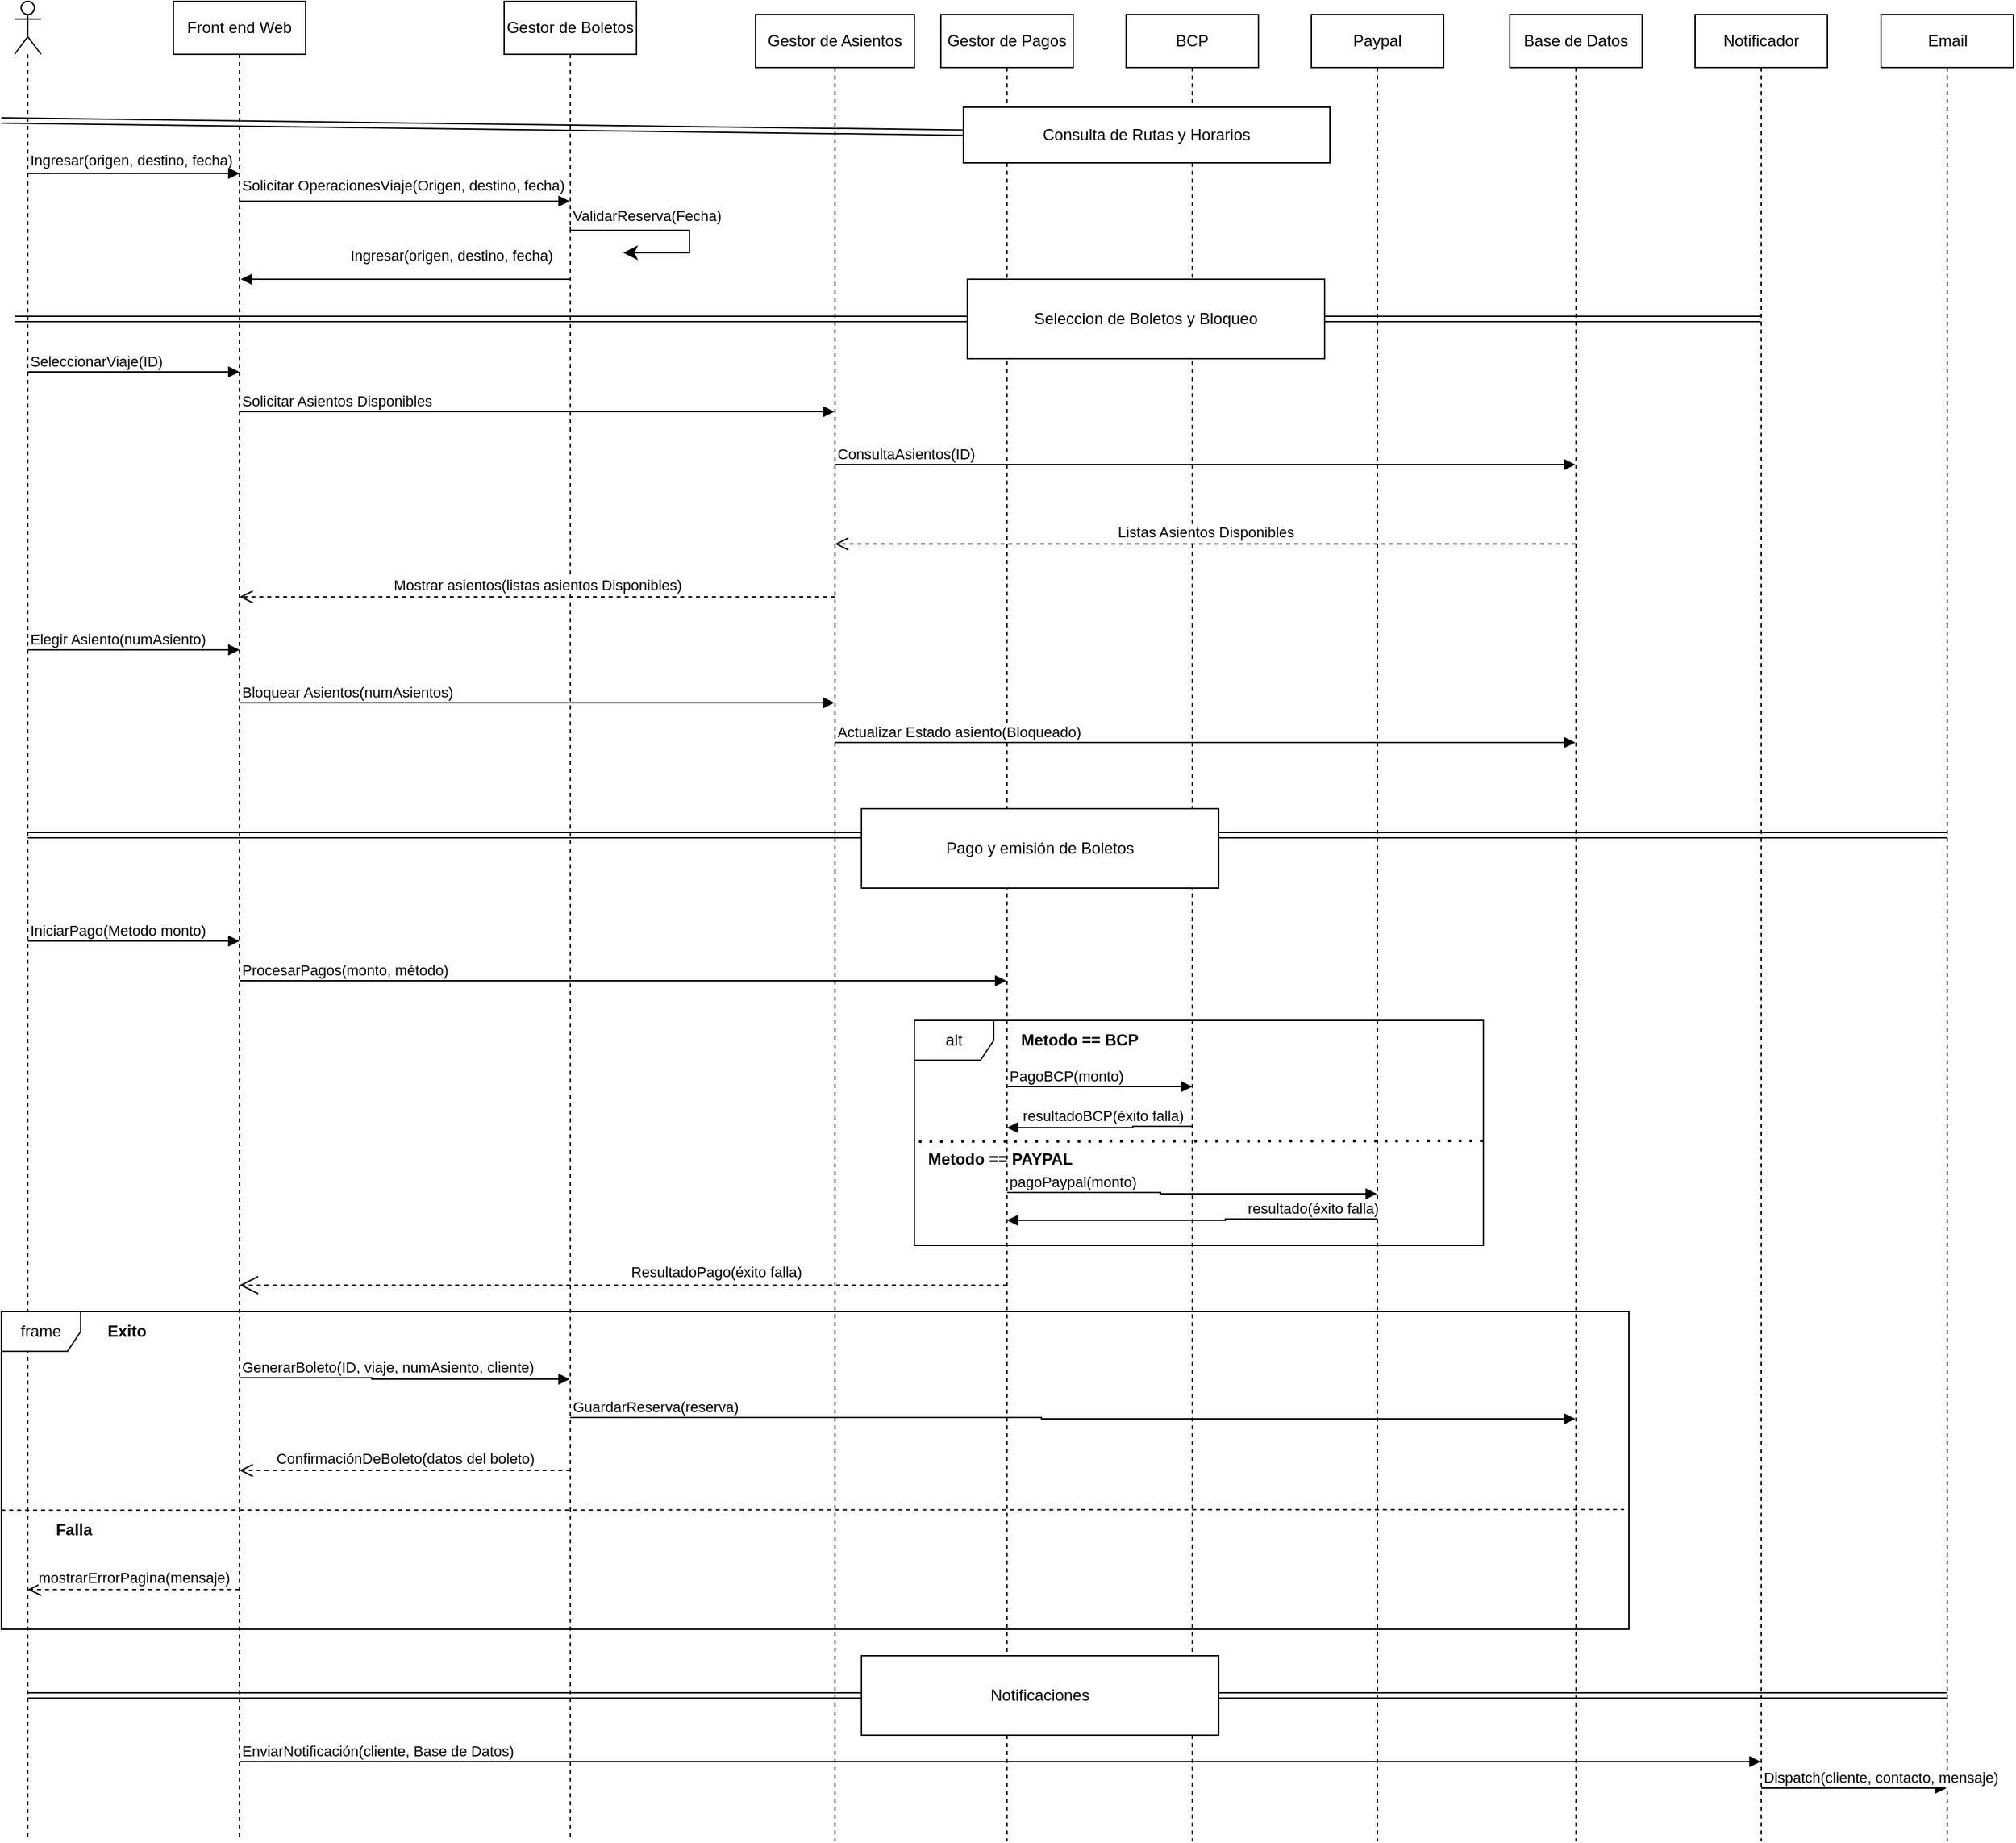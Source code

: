 <mxfile version="26.2.14">
  <diagram name="Página-1" id="z9J1to0jkRB5fT6mv8Q9">
    <mxGraphModel dx="1802" dy="988" grid="1" gridSize="10" guides="1" tooltips="1" connect="1" arrows="1" fold="1" page="1" pageScale="1" pageWidth="827" pageHeight="1169" math="0" shadow="0">
      <root>
        <mxCell id="0" />
        <mxCell id="1" parent="0" />
        <mxCell id="MYfeq3tIKZN9_xxs9yzA-1" value="Front end Web" style="shape=umlLifeline;perimeter=lifelinePerimeter;whiteSpace=wrap;html=1;container=1;dropTarget=0;collapsible=0;recursiveResize=0;outlineConnect=0;portConstraint=eastwest;newEdgeStyle={&quot;curved&quot;:0,&quot;rounded&quot;:0};" vertex="1" parent="1">
          <mxGeometry x="140" y="10" width="100" height="1390" as="geometry" />
        </mxCell>
        <mxCell id="MYfeq3tIKZN9_xxs9yzA-2" value="" style="shape=umlLifeline;perimeter=lifelinePerimeter;whiteSpace=wrap;html=1;container=1;dropTarget=0;collapsible=0;recursiveResize=0;outlineConnect=0;portConstraint=eastwest;newEdgeStyle={&quot;curved&quot;:0,&quot;rounded&quot;:0};participant=umlActor;" vertex="1" parent="1">
          <mxGeometry x="20" y="10" width="20" height="1390" as="geometry" />
        </mxCell>
        <mxCell id="MYfeq3tIKZN9_xxs9yzA-3" value="Gestor de Boletos" style="shape=umlLifeline;perimeter=lifelinePerimeter;whiteSpace=wrap;html=1;container=1;dropTarget=0;collapsible=0;recursiveResize=0;outlineConnect=0;portConstraint=eastwest;newEdgeStyle={&quot;curved&quot;:0,&quot;rounded&quot;:0};" vertex="1" parent="1">
          <mxGeometry x="390" y="10" width="100" height="1390" as="geometry" />
        </mxCell>
        <mxCell id="MYfeq3tIKZN9_xxs9yzA-4" value="Gestor de Asientos" style="shape=umlLifeline;perimeter=lifelinePerimeter;whiteSpace=wrap;html=1;container=1;dropTarget=0;collapsible=0;recursiveResize=0;outlineConnect=0;portConstraint=eastwest;newEdgeStyle={&quot;curved&quot;:0,&quot;rounded&quot;:0};" vertex="1" parent="1">
          <mxGeometry x="580" y="20" width="120" height="1380" as="geometry" />
        </mxCell>
        <mxCell id="MYfeq3tIKZN9_xxs9yzA-5" value="Gestor de Pagos" style="shape=umlLifeline;perimeter=lifelinePerimeter;whiteSpace=wrap;html=1;container=1;dropTarget=0;collapsible=0;recursiveResize=0;outlineConnect=0;portConstraint=eastwest;newEdgeStyle={&quot;curved&quot;:0,&quot;rounded&quot;:0};" vertex="1" parent="1">
          <mxGeometry x="720" y="20" width="100" height="1380" as="geometry" />
        </mxCell>
        <mxCell id="MYfeq3tIKZN9_xxs9yzA-6" value="BCP" style="shape=umlLifeline;perimeter=lifelinePerimeter;whiteSpace=wrap;html=1;container=1;dropTarget=0;collapsible=0;recursiveResize=0;outlineConnect=0;portConstraint=eastwest;newEdgeStyle={&quot;curved&quot;:0,&quot;rounded&quot;:0};" vertex="1" parent="1">
          <mxGeometry x="860" y="20" width="100" height="1380" as="geometry" />
        </mxCell>
        <mxCell id="MYfeq3tIKZN9_xxs9yzA-7" value="Paypal" style="shape=umlLifeline;perimeter=lifelinePerimeter;whiteSpace=wrap;html=1;container=1;dropTarget=0;collapsible=0;recursiveResize=0;outlineConnect=0;portConstraint=eastwest;newEdgeStyle={&quot;curved&quot;:0,&quot;rounded&quot;:0};" vertex="1" parent="1">
          <mxGeometry x="1000" y="20" width="100" height="1380" as="geometry" />
        </mxCell>
        <mxCell id="MYfeq3tIKZN9_xxs9yzA-8" value="Base de Datos" style="shape=umlLifeline;perimeter=lifelinePerimeter;whiteSpace=wrap;html=1;container=1;dropTarget=0;collapsible=0;recursiveResize=0;outlineConnect=0;portConstraint=eastwest;newEdgeStyle={&quot;curved&quot;:0,&quot;rounded&quot;:0};" vertex="1" parent="1">
          <mxGeometry x="1150" y="20" width="100" height="1380" as="geometry" />
        </mxCell>
        <mxCell id="MYfeq3tIKZN9_xxs9yzA-9" value="Notificador" style="shape=umlLifeline;perimeter=lifelinePerimeter;whiteSpace=wrap;html=1;container=1;dropTarget=0;collapsible=0;recursiveResize=0;outlineConnect=0;portConstraint=eastwest;newEdgeStyle={&quot;curved&quot;:0,&quot;rounded&quot;:0};" vertex="1" parent="1">
          <mxGeometry x="1290" y="20" width="100" height="1380" as="geometry" />
        </mxCell>
        <mxCell id="MYfeq3tIKZN9_xxs9yzA-10" value="Email" style="shape=umlLifeline;perimeter=lifelinePerimeter;whiteSpace=wrap;html=1;container=1;dropTarget=0;collapsible=0;recursiveResize=0;outlineConnect=0;portConstraint=eastwest;newEdgeStyle={&quot;curved&quot;:0,&quot;rounded&quot;:0};" vertex="1" parent="1">
          <mxGeometry x="1430.5" y="20" width="100" height="1380" as="geometry" />
        </mxCell>
        <mxCell id="MYfeq3tIKZN9_xxs9yzA-11" value="" style="shape=link;html=1;rounded=0;" edge="1" parent="1" target="MYfeq3tIKZN9_xxs9yzA-12">
          <mxGeometry width="100" relative="1" as="geometry">
            <mxPoint x="10" y="100" as="sourcePoint" />
            <mxPoint x="1300" y="100" as="targetPoint" />
          </mxGeometry>
        </mxCell>
        <mxCell id="MYfeq3tIKZN9_xxs9yzA-12" value="Consulta de Rutas y Horarios" style="rounded=0;whiteSpace=wrap;html=1;" vertex="1" parent="1">
          <mxGeometry x="737" y="90" width="277" height="42" as="geometry" />
        </mxCell>
        <mxCell id="MYfeq3tIKZN9_xxs9yzA-13" value="" style="endArrow=block;endFill=1;html=1;edgeStyle=orthogonalEdgeStyle;align=left;verticalAlign=top;rounded=0;" edge="1" parent="1">
          <mxGeometry x="-1" relative="1" as="geometry">
            <mxPoint x="30" y="140" as="sourcePoint" />
            <mxPoint x="190" y="140" as="targetPoint" />
          </mxGeometry>
        </mxCell>
        <mxCell id="MYfeq3tIKZN9_xxs9yzA-14" value="Ingresar(origen, destino, fecha)" style="edgeLabel;resizable=0;html=1;align=left;verticalAlign=bottom;" connectable="0" vertex="1" parent="MYfeq3tIKZN9_xxs9yzA-13">
          <mxGeometry x="-1" relative="1" as="geometry">
            <mxPoint y="-2" as="offset" />
          </mxGeometry>
        </mxCell>
        <mxCell id="MYfeq3tIKZN9_xxs9yzA-15" value="" style="endArrow=block;endFill=1;html=1;edgeStyle=orthogonalEdgeStyle;align=left;verticalAlign=top;rounded=0;" edge="1" parent="1" target="MYfeq3tIKZN9_xxs9yzA-3">
          <mxGeometry x="-1" relative="1" as="geometry">
            <mxPoint x="190" y="160" as="sourcePoint" />
            <mxPoint x="350" y="160" as="targetPoint" />
            <Array as="points">
              <mxPoint x="190" y="161" />
            </Array>
          </mxGeometry>
        </mxCell>
        <mxCell id="MYfeq3tIKZN9_xxs9yzA-16" value="Solicitar OperacionesViaje(Origen, destino, fecha)" style="edgeLabel;resizable=0;html=1;align=left;verticalAlign=bottom;" connectable="0" vertex="1" parent="MYfeq3tIKZN9_xxs9yzA-15">
          <mxGeometry x="-1" relative="1" as="geometry">
            <mxPoint y="-3" as="offset" />
          </mxGeometry>
        </mxCell>
        <mxCell id="MYfeq3tIKZN9_xxs9yzA-17" value="" style="edgeStyle=segmentEdgeStyle;endArrow=classic;html=1;curved=0;rounded=0;endSize=8;startSize=8;" edge="1" parent="1">
          <mxGeometry width="50" height="50" relative="1" as="geometry">
            <mxPoint x="440" y="180" as="sourcePoint" />
            <mxPoint x="480" y="200" as="targetPoint" />
            <Array as="points">
              <mxPoint x="440" y="183" />
              <mxPoint x="530" y="183" />
              <mxPoint x="530" y="200" />
            </Array>
          </mxGeometry>
        </mxCell>
        <mxCell id="MYfeq3tIKZN9_xxs9yzA-18" value="ValidarReserva(Fecha)" style="edgeLabel;resizable=0;html=1;align=left;verticalAlign=bottom;" connectable="0" vertex="1" parent="1">
          <mxGeometry x="440" y="180" as="geometry" />
        </mxCell>
        <mxCell id="MYfeq3tIKZN9_xxs9yzA-19" value="" style="endArrow=block;endFill=1;html=1;edgeStyle=orthogonalEdgeStyle;align=left;verticalAlign=top;rounded=0;" edge="1" parent="1">
          <mxGeometry x="-1" relative="1" as="geometry">
            <mxPoint x="440.5" y="220" as="sourcePoint" />
            <mxPoint x="191" y="220" as="targetPoint" />
          </mxGeometry>
        </mxCell>
        <mxCell id="MYfeq3tIKZN9_xxs9yzA-20" value="Ingresar(origen, destino, fecha)" style="edgeLabel;resizable=0;html=1;align=left;verticalAlign=bottom;" connectable="0" vertex="1" parent="MYfeq3tIKZN9_xxs9yzA-19">
          <mxGeometry x="-1" relative="1" as="geometry">
            <mxPoint x="-169" y="-10" as="offset" />
          </mxGeometry>
        </mxCell>
        <mxCell id="MYfeq3tIKZN9_xxs9yzA-21" value="" style="shape=link;html=1;rounded=0;" edge="1" parent="1">
          <mxGeometry width="100" relative="1" as="geometry">
            <mxPoint x="20" y="250" as="sourcePoint" />
            <mxPoint x="1339.5" y="250" as="targetPoint" />
          </mxGeometry>
        </mxCell>
        <mxCell id="MYfeq3tIKZN9_xxs9yzA-22" value="Seleccion de Boletos y Bloqueo" style="rounded=0;whiteSpace=wrap;html=1;" vertex="1" parent="1">
          <mxGeometry x="740" y="220" width="270" height="60" as="geometry" />
        </mxCell>
        <mxCell id="MYfeq3tIKZN9_xxs9yzA-23" value="" style="endArrow=block;endFill=1;html=1;edgeStyle=orthogonalEdgeStyle;align=left;verticalAlign=top;rounded=0;" edge="1" parent="1">
          <mxGeometry x="-1" relative="1" as="geometry">
            <mxPoint x="30" y="290" as="sourcePoint" />
            <mxPoint x="190" y="290" as="targetPoint" />
          </mxGeometry>
        </mxCell>
        <mxCell id="MYfeq3tIKZN9_xxs9yzA-24" value="SeleccionarViaje(ID)" style="edgeLabel;resizable=0;html=1;align=left;verticalAlign=bottom;" connectable="0" vertex="1" parent="MYfeq3tIKZN9_xxs9yzA-23">
          <mxGeometry x="-1" relative="1" as="geometry" />
        </mxCell>
        <mxCell id="MYfeq3tIKZN9_xxs9yzA-25" value="" style="endArrow=block;endFill=1;html=1;edgeStyle=orthogonalEdgeStyle;align=left;verticalAlign=top;rounded=0;" edge="1" parent="1" target="MYfeq3tIKZN9_xxs9yzA-4">
          <mxGeometry x="-1" relative="1" as="geometry">
            <mxPoint x="190" y="320" as="sourcePoint" />
            <mxPoint x="350" y="320" as="targetPoint" />
            <Array as="points">
              <mxPoint x="530" y="320" />
              <mxPoint x="530" y="320" />
            </Array>
          </mxGeometry>
        </mxCell>
        <mxCell id="MYfeq3tIKZN9_xxs9yzA-26" value="Solicitar Asientos Disponibles" style="edgeLabel;resizable=0;html=1;align=left;verticalAlign=bottom;" connectable="0" vertex="1" parent="MYfeq3tIKZN9_xxs9yzA-25">
          <mxGeometry x="-1" relative="1" as="geometry" />
        </mxCell>
        <mxCell id="MYfeq3tIKZN9_xxs9yzA-27" value="" style="endArrow=block;endFill=1;html=1;edgeStyle=orthogonalEdgeStyle;align=left;verticalAlign=top;rounded=0;" edge="1" parent="1" target="MYfeq3tIKZN9_xxs9yzA-8">
          <mxGeometry x="-1" relative="1" as="geometry">
            <mxPoint x="640" y="360" as="sourcePoint" />
            <mxPoint x="800" y="360" as="targetPoint" />
            <Array as="points">
              <mxPoint x="1050" y="360" />
              <mxPoint x="1050" y="360" />
            </Array>
          </mxGeometry>
        </mxCell>
        <mxCell id="MYfeq3tIKZN9_xxs9yzA-28" value="ConsultaAsientos(ID)" style="edgeLabel;resizable=0;html=1;align=left;verticalAlign=bottom;" connectable="0" vertex="1" parent="MYfeq3tIKZN9_xxs9yzA-27">
          <mxGeometry x="-1" relative="1" as="geometry" />
        </mxCell>
        <mxCell id="MYfeq3tIKZN9_xxs9yzA-29" value="Listas Asientos Disponibles" style="html=1;verticalAlign=bottom;endArrow=open;dashed=1;endSize=8;curved=0;rounded=0;" edge="1" parent="1" target="MYfeq3tIKZN9_xxs9yzA-4">
          <mxGeometry relative="1" as="geometry">
            <mxPoint x="1200" y="420" as="sourcePoint" />
            <mxPoint x="1120" y="420" as="targetPoint" />
          </mxGeometry>
        </mxCell>
        <mxCell id="MYfeq3tIKZN9_xxs9yzA-30" value="Mostrar asientos(listas asientos Disponibles)" style="html=1;verticalAlign=bottom;endArrow=open;dashed=1;endSize=8;curved=0;rounded=0;" edge="1" parent="1" target="MYfeq3tIKZN9_xxs9yzA-1">
          <mxGeometry relative="1" as="geometry">
            <mxPoint x="640" y="460" as="sourcePoint" />
            <mxPoint x="560" y="460" as="targetPoint" />
          </mxGeometry>
        </mxCell>
        <mxCell id="MYfeq3tIKZN9_xxs9yzA-31" value="" style="endArrow=block;endFill=1;html=1;edgeStyle=orthogonalEdgeStyle;align=left;verticalAlign=top;rounded=0;" edge="1" parent="1">
          <mxGeometry x="-1" relative="1" as="geometry">
            <mxPoint x="30" y="500" as="sourcePoint" />
            <mxPoint x="190" y="500" as="targetPoint" />
          </mxGeometry>
        </mxCell>
        <mxCell id="MYfeq3tIKZN9_xxs9yzA-32" value="Elegir Asiento(numAsiento)" style="edgeLabel;resizable=0;html=1;align=left;verticalAlign=bottom;" connectable="0" vertex="1" parent="MYfeq3tIKZN9_xxs9yzA-31">
          <mxGeometry x="-1" relative="1" as="geometry" />
        </mxCell>
        <mxCell id="MYfeq3tIKZN9_xxs9yzA-33" value="" style="endArrow=block;endFill=1;html=1;edgeStyle=orthogonalEdgeStyle;align=left;verticalAlign=top;rounded=0;" edge="1" parent="1" target="MYfeq3tIKZN9_xxs9yzA-4">
          <mxGeometry x="-1" relative="1" as="geometry">
            <mxPoint x="190" y="540" as="sourcePoint" />
            <mxPoint x="350" y="540" as="targetPoint" />
            <Array as="points">
              <mxPoint x="550" y="540" />
              <mxPoint x="550" y="540" />
            </Array>
            <mxPoint as="offset" />
          </mxGeometry>
        </mxCell>
        <mxCell id="MYfeq3tIKZN9_xxs9yzA-34" value="Bloquear Asientos(numAsientos)" style="edgeLabel;resizable=0;html=1;align=left;verticalAlign=bottom;" connectable="0" vertex="1" parent="MYfeq3tIKZN9_xxs9yzA-33">
          <mxGeometry x="-1" relative="1" as="geometry" />
        </mxCell>
        <mxCell id="MYfeq3tIKZN9_xxs9yzA-35" value="" style="endArrow=block;endFill=1;html=1;edgeStyle=orthogonalEdgeStyle;align=left;verticalAlign=top;rounded=0;" edge="1" parent="1" target="MYfeq3tIKZN9_xxs9yzA-8">
          <mxGeometry x="-1" relative="1" as="geometry">
            <mxPoint x="640" y="570" as="sourcePoint" />
            <mxPoint x="800" y="570" as="targetPoint" />
            <Array as="points">
              <mxPoint x="1040" y="570" />
              <mxPoint x="1040" y="570" />
            </Array>
          </mxGeometry>
        </mxCell>
        <mxCell id="MYfeq3tIKZN9_xxs9yzA-36" value="Actualizar Estado asiento(Bloqueado)" style="edgeLabel;resizable=0;html=1;align=left;verticalAlign=bottom;" connectable="0" vertex="1" parent="MYfeq3tIKZN9_xxs9yzA-35">
          <mxGeometry x="-1" relative="1" as="geometry" />
        </mxCell>
        <mxCell id="MYfeq3tIKZN9_xxs9yzA-37" value="" style="shape=link;html=1;rounded=0;" edge="1" parent="1" target="MYfeq3tIKZN9_xxs9yzA-10">
          <mxGeometry width="100" relative="1" as="geometry">
            <mxPoint x="30" y="640" as="sourcePoint" />
            <mxPoint x="130" y="640" as="targetPoint" />
          </mxGeometry>
        </mxCell>
        <mxCell id="MYfeq3tIKZN9_xxs9yzA-38" value="Pago y emisión de Boletos" style="rounded=0;whiteSpace=wrap;html=1;" vertex="1" parent="1">
          <mxGeometry x="660" y="620" width="270" height="60" as="geometry" />
        </mxCell>
        <mxCell id="MYfeq3tIKZN9_xxs9yzA-39" value="" style="endArrow=block;endFill=1;html=1;edgeStyle=orthogonalEdgeStyle;align=left;verticalAlign=top;rounded=0;" edge="1" parent="1">
          <mxGeometry x="-1" relative="1" as="geometry">
            <mxPoint x="30" y="720" as="sourcePoint" />
            <mxPoint x="190" y="720" as="targetPoint" />
            <mxPoint as="offset" />
          </mxGeometry>
        </mxCell>
        <mxCell id="MYfeq3tIKZN9_xxs9yzA-40" value="IniciarPago(Metodo monto)" style="edgeLabel;resizable=0;html=1;align=left;verticalAlign=bottom;" connectable="0" vertex="1" parent="MYfeq3tIKZN9_xxs9yzA-39">
          <mxGeometry x="-1" relative="1" as="geometry" />
        </mxCell>
        <mxCell id="MYfeq3tIKZN9_xxs9yzA-41" value="" style="endArrow=block;endFill=1;html=1;edgeStyle=orthogonalEdgeStyle;align=left;verticalAlign=top;rounded=0;" edge="1" parent="1" target="MYfeq3tIKZN9_xxs9yzA-5">
          <mxGeometry x="-1" relative="1" as="geometry">
            <mxPoint x="190" y="750" as="sourcePoint" />
            <mxPoint x="350" y="750" as="targetPoint" />
            <Array as="points">
              <mxPoint x="420" y="750" />
              <mxPoint x="420" y="750" />
            </Array>
          </mxGeometry>
        </mxCell>
        <mxCell id="MYfeq3tIKZN9_xxs9yzA-42" value="ProcesarPagos(monto, método)" style="edgeLabel;resizable=0;html=1;align=left;verticalAlign=bottom;" connectable="0" vertex="1" parent="MYfeq3tIKZN9_xxs9yzA-41">
          <mxGeometry x="-1" relative="1" as="geometry" />
        </mxCell>
        <mxCell id="MYfeq3tIKZN9_xxs9yzA-43" value="alt" style="shape=umlFrame;whiteSpace=wrap;html=1;pointerEvents=0;" vertex="1" parent="1">
          <mxGeometry x="700" y="780" width="430" height="170" as="geometry" />
        </mxCell>
        <mxCell id="MYfeq3tIKZN9_xxs9yzA-44" value="" style="endArrow=block;endFill=1;html=1;edgeStyle=orthogonalEdgeStyle;align=left;verticalAlign=top;rounded=0;" edge="1" parent="1">
          <mxGeometry x="-1" relative="1" as="geometry">
            <mxPoint x="770" y="830" as="sourcePoint" />
            <mxPoint x="910" y="830" as="targetPoint" />
          </mxGeometry>
        </mxCell>
        <mxCell id="MYfeq3tIKZN9_xxs9yzA-45" value="PagoBCP(monto)" style="edgeLabel;resizable=0;html=1;align=left;verticalAlign=bottom;" connectable="0" vertex="1" parent="MYfeq3tIKZN9_xxs9yzA-44">
          <mxGeometry x="-1" relative="1" as="geometry" />
        </mxCell>
        <mxCell id="MYfeq3tIKZN9_xxs9yzA-46" value="Metodo == BCP" style="text;html=1;align=center;verticalAlign=middle;whiteSpace=wrap;rounded=0;fontStyle=1" vertex="1" parent="1">
          <mxGeometry x="770" y="780" width="110" height="30" as="geometry" />
        </mxCell>
        <mxCell id="MYfeq3tIKZN9_xxs9yzA-47" value="" style="endArrow=block;endFill=1;html=1;edgeStyle=orthogonalEdgeStyle;align=left;verticalAlign=top;rounded=0;" edge="1" parent="1" target="MYfeq3tIKZN9_xxs9yzA-5">
          <mxGeometry x="-1" relative="1" as="geometry">
            <mxPoint x="910" y="860" as="sourcePoint" />
            <mxPoint x="1070" y="860" as="targetPoint" />
            <Array as="points">
              <mxPoint x="865" y="861" />
            </Array>
          </mxGeometry>
        </mxCell>
        <mxCell id="MYfeq3tIKZN9_xxs9yzA-48" value="resultadoBCP(éxito falla)" style="edgeLabel;resizable=0;html=1;align=left;verticalAlign=bottom;" connectable="0" vertex="1" parent="MYfeq3tIKZN9_xxs9yzA-47">
          <mxGeometry x="-1" relative="1" as="geometry">
            <mxPoint x="-130" as="offset" />
          </mxGeometry>
        </mxCell>
        <mxCell id="MYfeq3tIKZN9_xxs9yzA-49" value="" style="endArrow=none;dashed=1;html=1;dashPattern=1 3;strokeWidth=2;rounded=0;exitX=0.008;exitY=0.591;exitDx=0;exitDy=0;exitPerimeter=0;" edge="1" parent="1">
          <mxGeometry width="50" height="50" relative="1" as="geometry">
            <mxPoint x="703.44" y="871.47" as="sourcePoint" />
            <mxPoint x="1130" y="871" as="targetPoint" />
          </mxGeometry>
        </mxCell>
        <mxCell id="MYfeq3tIKZN9_xxs9yzA-50" value="Metodo == PAYPAL" style="text;html=1;align=center;verticalAlign=middle;whiteSpace=wrap;rounded=0;fontStyle=1" vertex="1" parent="1">
          <mxGeometry x="700" y="870" width="130" height="30" as="geometry" />
        </mxCell>
        <mxCell id="MYfeq3tIKZN9_xxs9yzA-51" value="" style="endArrow=block;endFill=1;html=1;edgeStyle=orthogonalEdgeStyle;align=left;verticalAlign=top;rounded=0;" edge="1" parent="1" target="MYfeq3tIKZN9_xxs9yzA-7">
          <mxGeometry x="-1" relative="1" as="geometry">
            <mxPoint x="770" y="910" as="sourcePoint" />
            <mxPoint x="930" y="910" as="targetPoint" />
            <Array as="points">
              <mxPoint x="886" y="911" />
            </Array>
          </mxGeometry>
        </mxCell>
        <mxCell id="MYfeq3tIKZN9_xxs9yzA-52" value="pagoPaypal(monto)" style="edgeLabel;resizable=0;html=1;align=left;verticalAlign=bottom;" connectable="0" vertex="1" parent="MYfeq3tIKZN9_xxs9yzA-51">
          <mxGeometry x="-1" relative="1" as="geometry" />
        </mxCell>
        <mxCell id="MYfeq3tIKZN9_xxs9yzA-53" value="" style="endArrow=block;endFill=1;html=1;edgeStyle=orthogonalEdgeStyle;align=left;verticalAlign=top;rounded=0;" edge="1" parent="1" target="MYfeq3tIKZN9_xxs9yzA-5">
          <mxGeometry x="-1" relative="1" as="geometry">
            <mxPoint x="1049.98" y="930" as="sourcePoint" />
            <mxPoint x="890.004" y="930" as="targetPoint" />
            <Array as="points">
              <mxPoint x="935" y="931" />
            </Array>
          </mxGeometry>
        </mxCell>
        <mxCell id="MYfeq3tIKZN9_xxs9yzA-54" value="resultado(éxito falla)" style="edgeLabel;resizable=0;html=1;align=left;verticalAlign=bottom;" connectable="0" vertex="1" parent="MYfeq3tIKZN9_xxs9yzA-53">
          <mxGeometry x="-1" relative="1" as="geometry">
            <mxPoint x="-100" as="offset" />
          </mxGeometry>
        </mxCell>
        <mxCell id="MYfeq3tIKZN9_xxs9yzA-55" value="ResultadoPago(éxito falla)" style="endArrow=open;endSize=12;dashed=1;html=1;rounded=0;" edge="1" parent="1" target="MYfeq3tIKZN9_xxs9yzA-1">
          <mxGeometry x="-0.242" y="-10" width="160" relative="1" as="geometry">
            <mxPoint x="770" y="980" as="sourcePoint" />
            <mxPoint x="930" y="980" as="targetPoint" />
            <mxPoint as="offset" />
          </mxGeometry>
        </mxCell>
        <mxCell id="MYfeq3tIKZN9_xxs9yzA-56" value="frame" style="shape=umlFrame;whiteSpace=wrap;html=1;pointerEvents=0;" vertex="1" parent="1">
          <mxGeometry x="10" y="1000" width="1230" height="240" as="geometry" />
        </mxCell>
        <mxCell id="MYfeq3tIKZN9_xxs9yzA-57" value="Exito" style="text;html=1;align=center;verticalAlign=middle;whiteSpace=wrap;rounded=0;fontStyle=1" vertex="1" parent="1">
          <mxGeometry x="50" y="1000" width="110" height="30" as="geometry" />
        </mxCell>
        <mxCell id="MYfeq3tIKZN9_xxs9yzA-58" value="" style="endArrow=block;endFill=1;html=1;edgeStyle=orthogonalEdgeStyle;align=left;verticalAlign=top;rounded=0;" edge="1" parent="1" target="MYfeq3tIKZN9_xxs9yzA-3">
          <mxGeometry x="-1" relative="1" as="geometry">
            <mxPoint x="190" y="1050" as="sourcePoint" />
            <mxPoint x="350" y="1050" as="targetPoint" />
            <Array as="points">
              <mxPoint x="290" y="1051" />
            </Array>
            <mxPoint as="offset" />
          </mxGeometry>
        </mxCell>
        <mxCell id="MYfeq3tIKZN9_xxs9yzA-59" value="GenerarBoleto(ID, viaje, numAsiento, cliente)" style="edgeLabel;resizable=0;html=1;align=left;verticalAlign=bottom;" connectable="0" vertex="1" parent="MYfeq3tIKZN9_xxs9yzA-58">
          <mxGeometry x="-1" relative="1" as="geometry" />
        </mxCell>
        <mxCell id="MYfeq3tIKZN9_xxs9yzA-60" value="" style="endArrow=block;endFill=1;html=1;edgeStyle=orthogonalEdgeStyle;align=left;verticalAlign=top;rounded=0;" edge="1" parent="1" target="MYfeq3tIKZN9_xxs9yzA-8">
          <mxGeometry x="-1" relative="1" as="geometry">
            <mxPoint x="440" y="1080" as="sourcePoint" />
            <mxPoint x="600" y="1080" as="targetPoint" />
            <Array as="points">
              <mxPoint x="796" y="1081" />
            </Array>
          </mxGeometry>
        </mxCell>
        <mxCell id="MYfeq3tIKZN9_xxs9yzA-61" value="GuardarReserva(reserva)" style="edgeLabel;resizable=0;html=1;align=left;verticalAlign=bottom;" connectable="0" vertex="1" parent="MYfeq3tIKZN9_xxs9yzA-60">
          <mxGeometry x="-1" relative="1" as="geometry" />
        </mxCell>
        <mxCell id="MYfeq3tIKZN9_xxs9yzA-62" value="ConfirmaciónDeBoleto(datos del boleto)" style="html=1;verticalAlign=bottom;endArrow=open;dashed=1;endSize=8;curved=0;rounded=0;" edge="1" parent="1" target="MYfeq3tIKZN9_xxs9yzA-1">
          <mxGeometry x="-0.001" relative="1" as="geometry">
            <mxPoint x="440" y="1120" as="sourcePoint" />
            <mxPoint x="360" y="1120" as="targetPoint" />
            <mxPoint as="offset" />
          </mxGeometry>
        </mxCell>
        <mxCell id="MYfeq3tIKZN9_xxs9yzA-63" value="" style="endArrow=none;dashed=1;html=1;rounded=0;entryX=0.997;entryY=0.623;entryDx=0;entryDy=0;entryPerimeter=0;" edge="1" parent="1" target="MYfeq3tIKZN9_xxs9yzA-56">
          <mxGeometry width="50" height="50" relative="1" as="geometry">
            <mxPoint x="10" y="1150" as="sourcePoint" />
            <mxPoint x="60" y="1100" as="targetPoint" />
          </mxGeometry>
        </mxCell>
        <mxCell id="MYfeq3tIKZN9_xxs9yzA-64" value="Falla" style="text;html=1;align=center;verticalAlign=middle;whiteSpace=wrap;rounded=0;fontStyle=1" vertex="1" parent="1">
          <mxGeometry x="10" y="1150" width="110" height="30" as="geometry" />
        </mxCell>
        <mxCell id="MYfeq3tIKZN9_xxs9yzA-65" value="mostrarErrorPagina(mensaje)" style="html=1;verticalAlign=bottom;endArrow=open;dashed=1;endSize=8;curved=0;rounded=0;" edge="1" parent="1" target="MYfeq3tIKZN9_xxs9yzA-2">
          <mxGeometry relative="1" as="geometry">
            <mxPoint x="190" y="1210" as="sourcePoint" />
            <mxPoint x="110" y="1210" as="targetPoint" />
          </mxGeometry>
        </mxCell>
        <mxCell id="MYfeq3tIKZN9_xxs9yzA-66" value="" style="shape=link;html=1;rounded=0;" edge="1" parent="1">
          <mxGeometry width="100" relative="1" as="geometry">
            <mxPoint x="30" y="1290" as="sourcePoint" />
            <mxPoint x="1480" y="1290" as="targetPoint" />
          </mxGeometry>
        </mxCell>
        <mxCell id="MYfeq3tIKZN9_xxs9yzA-67" value="Notificaciones" style="rounded=0;whiteSpace=wrap;html=1;" vertex="1" parent="1">
          <mxGeometry x="660" y="1260" width="270" height="60" as="geometry" />
        </mxCell>
        <mxCell id="MYfeq3tIKZN9_xxs9yzA-68" value="" style="endArrow=block;endFill=1;html=1;edgeStyle=orthogonalEdgeStyle;align=left;verticalAlign=top;rounded=0;" edge="1" parent="1" target="MYfeq3tIKZN9_xxs9yzA-9">
          <mxGeometry x="-1" relative="1" as="geometry">
            <mxPoint x="190" y="1340" as="sourcePoint" />
            <mxPoint x="350" y="1340" as="targetPoint" />
            <Array as="points">
              <mxPoint x="940" y="1340" />
              <mxPoint x="940" y="1340" />
            </Array>
          </mxGeometry>
        </mxCell>
        <mxCell id="MYfeq3tIKZN9_xxs9yzA-69" value="EnviarNotificación(cliente, Base de Datos)" style="edgeLabel;resizable=0;html=1;align=left;verticalAlign=bottom;" connectable="0" vertex="1" parent="MYfeq3tIKZN9_xxs9yzA-68">
          <mxGeometry x="-1" relative="1" as="geometry" />
        </mxCell>
        <mxCell id="MYfeq3tIKZN9_xxs9yzA-70" value="" style="endArrow=block;endFill=1;html=1;edgeStyle=orthogonalEdgeStyle;align=left;verticalAlign=top;rounded=0;" edge="1" parent="1">
          <mxGeometry x="-1" relative="1" as="geometry">
            <mxPoint x="1340" y="1360" as="sourcePoint" />
            <mxPoint x="1480" y="1360" as="targetPoint" />
          </mxGeometry>
        </mxCell>
        <mxCell id="MYfeq3tIKZN9_xxs9yzA-71" value="Dispatch(cliente, contacto, mensaje)" style="edgeLabel;resizable=0;html=1;align=left;verticalAlign=bottom;" connectable="0" vertex="1" parent="MYfeq3tIKZN9_xxs9yzA-70">
          <mxGeometry x="-1" relative="1" as="geometry" />
        </mxCell>
      </root>
    </mxGraphModel>
  </diagram>
</mxfile>
